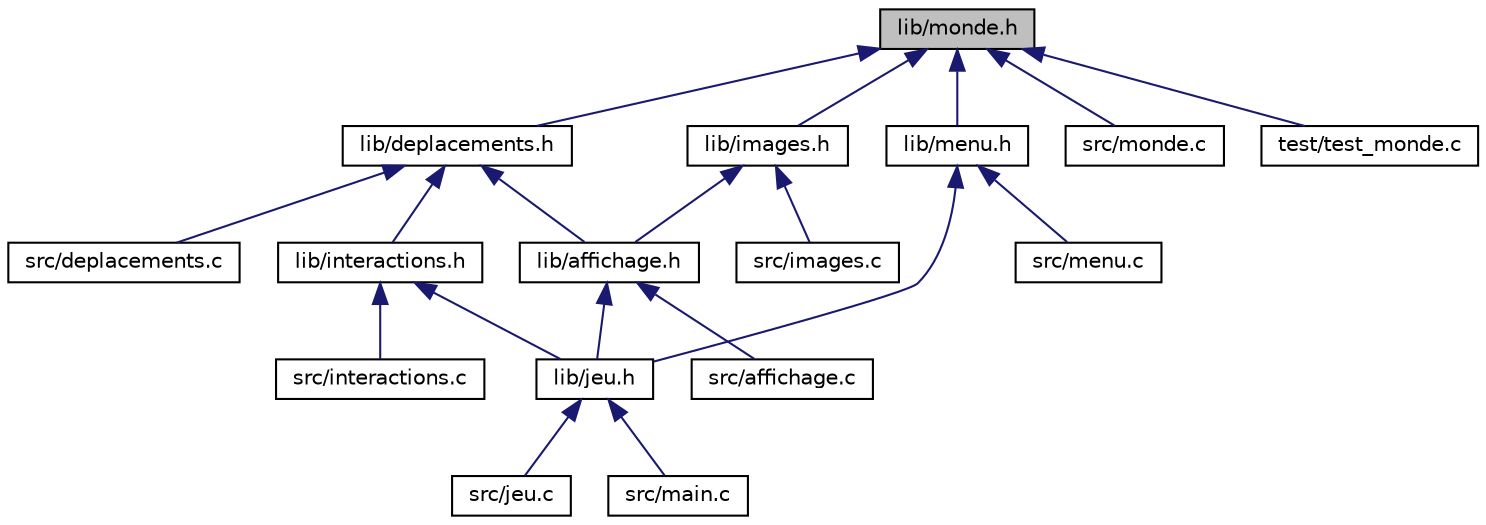 digraph "lib/monde.h"
{
 // LATEX_PDF_SIZE
  edge [fontname="Helvetica",fontsize="10",labelfontname="Helvetica",labelfontsize="10"];
  node [fontname="Helvetica",fontsize="10",shape=record];
  Node1 [label="lib/monde.h",height=0.2,width=0.4,color="black", fillcolor="grey75", style="filled", fontcolor="black",tooltip="header du monde"];
  Node1 -> Node2 [dir="back",color="midnightblue",fontsize="10",style="solid",fontname="Helvetica"];
  Node2 [label="lib/images.h",height=0.2,width=0.4,color="black", fillcolor="white", style="filled",URL="$images_8h.html",tooltip="header des images"];
  Node2 -> Node3 [dir="back",color="midnightblue",fontsize="10",style="solid",fontname="Helvetica"];
  Node3 [label="lib/affichage.h",height=0.2,width=0.4,color="black", fillcolor="white", style="filled",URL="$affichage_8h.html",tooltip="header des affichages"];
  Node3 -> Node4 [dir="back",color="midnightblue",fontsize="10",style="solid",fontname="Helvetica"];
  Node4 [label="src/affichage.c",height=0.2,width=0.4,color="black", fillcolor="white", style="filled",URL="$affichage_8c.html",tooltip="affichage des différents états du jeu"];
  Node3 -> Node5 [dir="back",color="midnightblue",fontsize="10",style="solid",fontname="Helvetica"];
  Node5 [label="lib/jeu.h",height=0.2,width=0.4,color="black", fillcolor="white", style="filled",URL="$jeu_8h.html",tooltip="header du jeu"];
  Node5 -> Node6 [dir="back",color="midnightblue",fontsize="10",style="solid",fontname="Helvetica"];
  Node6 [label="src/jeu.c",height=0.2,width=0.4,color="black", fillcolor="white", style="filled",URL="$jeu_8c.html",tooltip="gestion du jeu"];
  Node5 -> Node7 [dir="back",color="midnightblue",fontsize="10",style="solid",fontname="Helvetica"];
  Node7 [label="src/main.c",height=0.2,width=0.4,color="black", fillcolor="white", style="filled",URL="$main_8c.html",tooltip="programme principal du jeu"];
  Node2 -> Node8 [dir="back",color="midnightblue",fontsize="10",style="solid",fontname="Helvetica"];
  Node8 [label="src/images.c",height=0.2,width=0.4,color="black", fillcolor="white", style="filled",URL="$images_8c.html",tooltip="gestion des images et de la police"];
  Node1 -> Node9 [dir="back",color="midnightblue",fontsize="10",style="solid",fontname="Helvetica"];
  Node9 [label="lib/deplacements.h",height=0.2,width=0.4,color="black", fillcolor="white", style="filled",URL="$deplacements_8h.html",tooltip="header des déplacements"];
  Node9 -> Node3 [dir="back",color="midnightblue",fontsize="10",style="solid",fontname="Helvetica"];
  Node9 -> Node10 [dir="back",color="midnightblue",fontsize="10",style="solid",fontname="Helvetica"];
  Node10 [label="src/deplacements.c",height=0.2,width=0.4,color="black", fillcolor="white", style="filled",URL="$deplacements_8c.html",tooltip="déplacements et collisions du joueur et des monstres"];
  Node9 -> Node11 [dir="back",color="midnightblue",fontsize="10",style="solid",fontname="Helvetica"];
  Node11 [label="lib/interactions.h",height=0.2,width=0.4,color="black", fillcolor="white", style="filled",URL="$interactions_8h.html",tooltip="header des intéractions"];
  Node11 -> Node12 [dir="back",color="midnightblue",fontsize="10",style="solid",fontname="Helvetica"];
  Node12 [label="src/interactions.c",height=0.2,width=0.4,color="black", fillcolor="white", style="filled",URL="$interactions_8c.html",tooltip="gestion des interactions du joueur avec les entités"];
  Node11 -> Node5 [dir="back",color="midnightblue",fontsize="10",style="solid",fontname="Helvetica"];
  Node1 -> Node13 [dir="back",color="midnightblue",fontsize="10",style="solid",fontname="Helvetica"];
  Node13 [label="lib/menu.h",height=0.2,width=0.4,color="black", fillcolor="white", style="filled",URL="$menu_8h.html",tooltip="header des menus"];
  Node13 -> Node5 [dir="back",color="midnightblue",fontsize="10",style="solid",fontname="Helvetica"];
  Node13 -> Node14 [dir="back",color="midnightblue",fontsize="10",style="solid",fontname="Helvetica"];
  Node14 [label="src/menu.c",height=0.2,width=0.4,color="black", fillcolor="white", style="filled",URL="$menu_8c.html",tooltip="gestion des menus"];
  Node1 -> Node15 [dir="back",color="midnightblue",fontsize="10",style="solid",fontname="Helvetica"];
  Node15 [label="src/monde.c",height=0.2,width=0.4,color="black", fillcolor="white", style="filled",URL="$monde_8c.html",tooltip="fonctions de gestion du monde"];
  Node1 -> Node16 [dir="back",color="midnightblue",fontsize="10",style="solid",fontname="Helvetica"];
  Node16 [label="test/test_monde.c",height=0.2,width=0.4,color="black", fillcolor="white", style="filled",URL="$test__monde_8c.html",tooltip="Test l'allocation et la libération de mémoire pour les structures de monde.h."];
}

